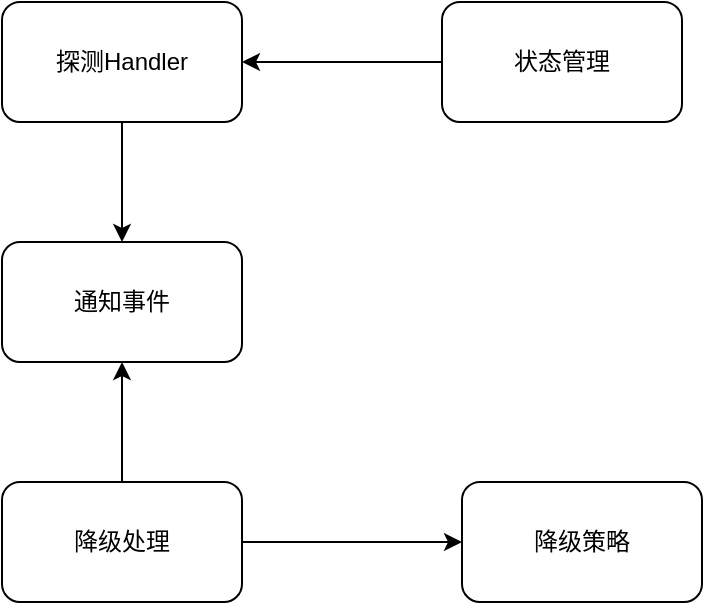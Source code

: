 <mxfile version="20.3.0" type="github">
  <diagram id="TZSw-0tbahDmOpf1qpmQ" name="第 1 页">
    <mxGraphModel dx="782" dy="412" grid="1" gridSize="10" guides="1" tooltips="1" connect="1" arrows="1" fold="1" page="1" pageScale="1" pageWidth="827" pageHeight="1169" math="0" shadow="0">
      <root>
        <mxCell id="0" />
        <mxCell id="1" parent="0" />
        <mxCell id="pjwgIsAlVQDhB30NkZ4e-10" style="edgeStyle=orthogonalEdgeStyle;rounded=0;orthogonalLoop=1;jettySize=auto;html=1;exitX=0.5;exitY=1;exitDx=0;exitDy=0;entryX=0.5;entryY=0;entryDx=0;entryDy=0;" edge="1" parent="1" source="pjwgIsAlVQDhB30NkZ4e-1" target="pjwgIsAlVQDhB30NkZ4e-4">
          <mxGeometry relative="1" as="geometry" />
        </mxCell>
        <mxCell id="pjwgIsAlVQDhB30NkZ4e-1" value="探测Handler" style="rounded=1;whiteSpace=wrap;html=1;" vertex="1" parent="1">
          <mxGeometry x="220" y="120" width="120" height="60" as="geometry" />
        </mxCell>
        <mxCell id="pjwgIsAlVQDhB30NkZ4e-2" value="降级策略" style="rounded=1;whiteSpace=wrap;html=1;" vertex="1" parent="1">
          <mxGeometry x="450" y="360" width="120" height="60" as="geometry" />
        </mxCell>
        <mxCell id="pjwgIsAlVQDhB30NkZ4e-6" style="edgeStyle=orthogonalEdgeStyle;rounded=0;orthogonalLoop=1;jettySize=auto;html=1;entryX=1;entryY=0.5;entryDx=0;entryDy=0;" edge="1" parent="1" source="pjwgIsAlVQDhB30NkZ4e-3" target="pjwgIsAlVQDhB30NkZ4e-1">
          <mxGeometry relative="1" as="geometry" />
        </mxCell>
        <mxCell id="pjwgIsAlVQDhB30NkZ4e-3" value="状态管理" style="rounded=1;whiteSpace=wrap;html=1;" vertex="1" parent="1">
          <mxGeometry x="440" y="120" width="120" height="60" as="geometry" />
        </mxCell>
        <mxCell id="pjwgIsAlVQDhB30NkZ4e-4" value="通知事件" style="rounded=1;whiteSpace=wrap;html=1;" vertex="1" parent="1">
          <mxGeometry x="220" y="240" width="120" height="60" as="geometry" />
        </mxCell>
        <mxCell id="pjwgIsAlVQDhB30NkZ4e-8" style="edgeStyle=orthogonalEdgeStyle;rounded=0;orthogonalLoop=1;jettySize=auto;html=1;exitX=0.5;exitY=0;exitDx=0;exitDy=0;entryX=0.5;entryY=1;entryDx=0;entryDy=0;" edge="1" parent="1" source="pjwgIsAlVQDhB30NkZ4e-5" target="pjwgIsAlVQDhB30NkZ4e-4">
          <mxGeometry relative="1" as="geometry" />
        </mxCell>
        <mxCell id="pjwgIsAlVQDhB30NkZ4e-9" style="edgeStyle=orthogonalEdgeStyle;rounded=0;orthogonalLoop=1;jettySize=auto;html=1;exitX=1;exitY=0.5;exitDx=0;exitDy=0;entryX=0;entryY=0.5;entryDx=0;entryDy=0;" edge="1" parent="1" source="pjwgIsAlVQDhB30NkZ4e-5" target="pjwgIsAlVQDhB30NkZ4e-2">
          <mxGeometry relative="1" as="geometry" />
        </mxCell>
        <mxCell id="pjwgIsAlVQDhB30NkZ4e-5" value="降级处理" style="rounded=1;whiteSpace=wrap;html=1;" vertex="1" parent="1">
          <mxGeometry x="220" y="360" width="120" height="60" as="geometry" />
        </mxCell>
      </root>
    </mxGraphModel>
  </diagram>
</mxfile>
